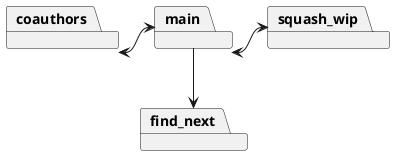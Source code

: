 @startuml

package main
package find_next
package coauthors
package squash_wip

main --> find_next
main <-left-> coauthors
main <-> squash_wip

@enduml